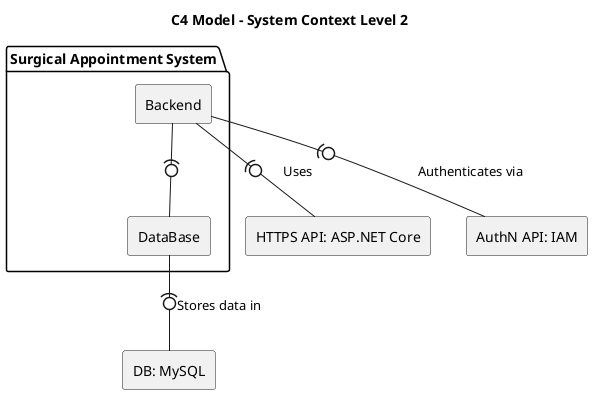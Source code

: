 @startuml

title C4 Model - System Context Level 2
package "Surgical Appointment System"{
Rectangle "Backend" as BE
Rectangle "DataBase" as DB
}

Rectangle "HTTPS API: ASP.NET Core" as API
Rectangle "AuthN API: IAM" as AuthN
Rectangle "DB: MySQL" as Database

BE -(0- DB
BE -(0- API : Uses
BE -(0- AuthN : Authenticates via
DB -(0- Database : Stores data in

@enduml